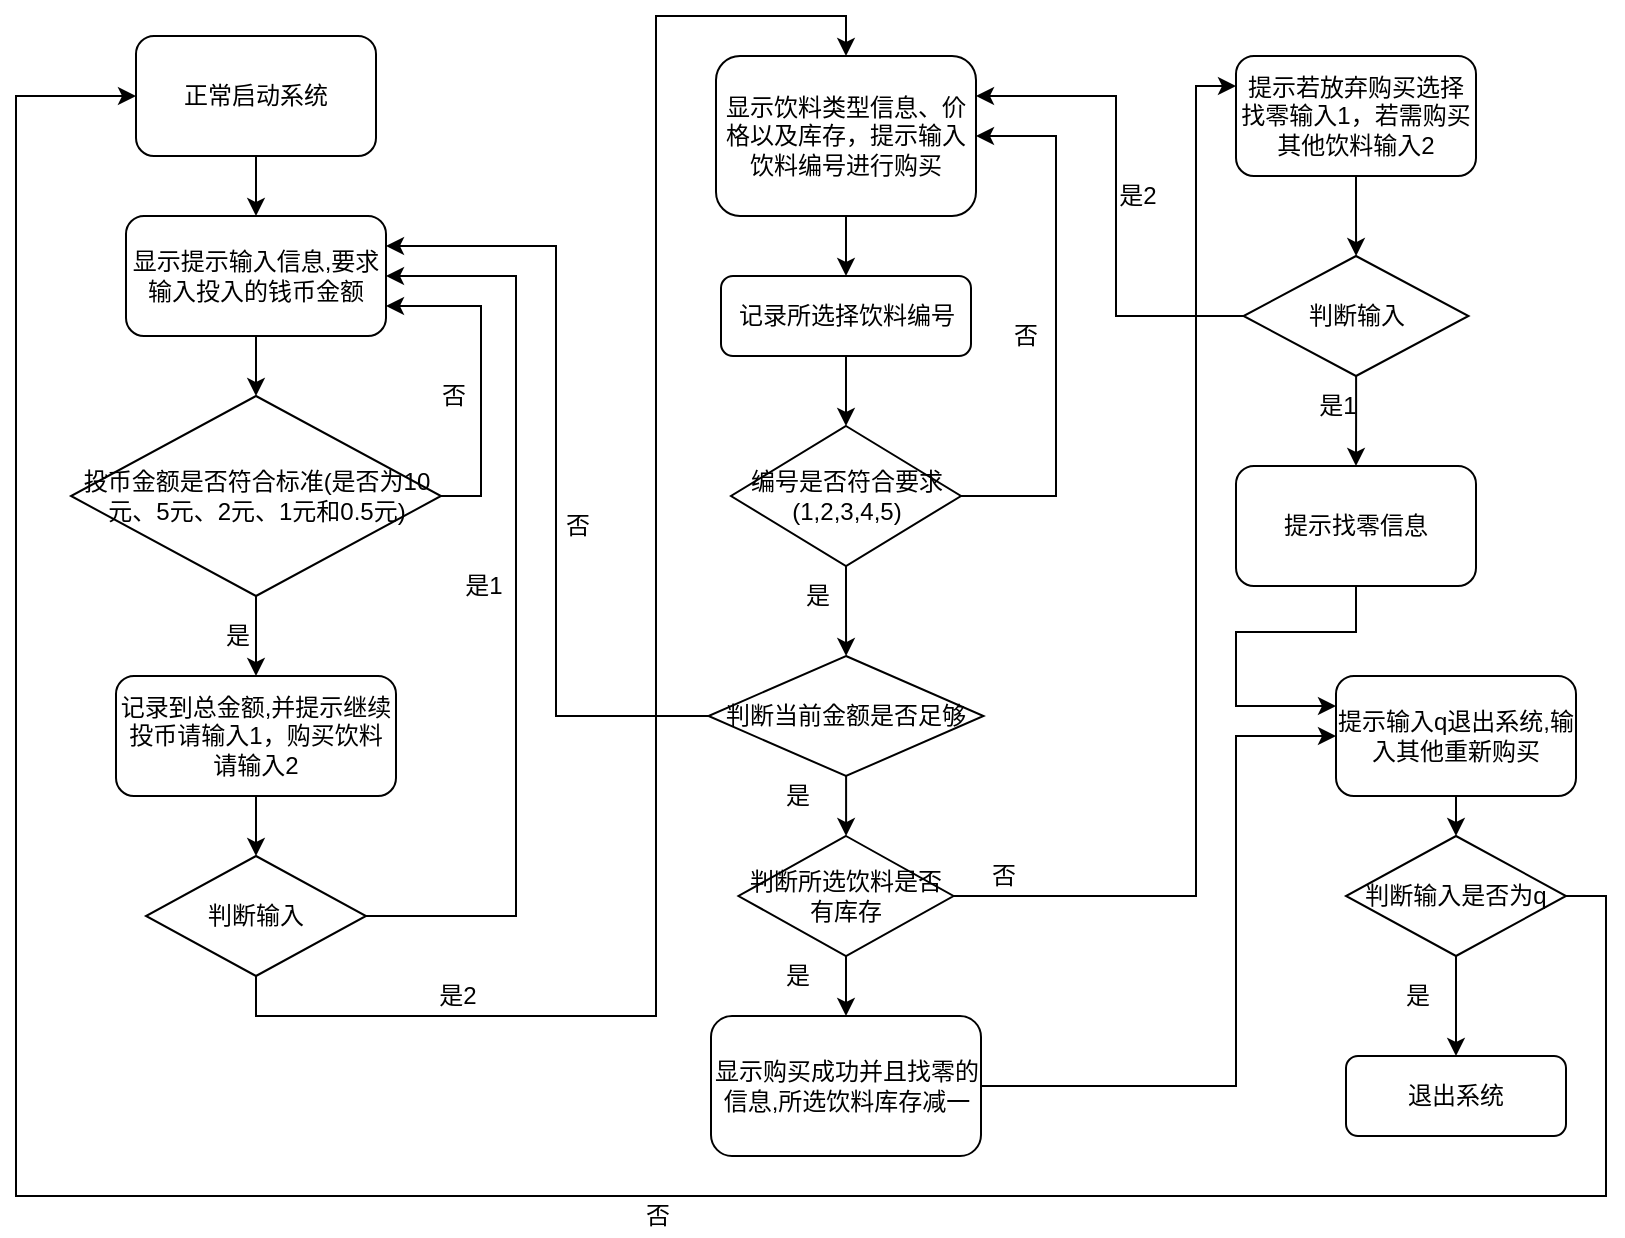 <mxfile version="17.4.5" type="github">
  <diagram id="FJGyW_m41Oil5FD7QTVI" name="Page-1">
    <mxGraphModel dx="1278" dy="491" grid="1" gridSize="10" guides="1" tooltips="1" connect="1" arrows="1" fold="1" page="1" pageScale="1" pageWidth="1169" pageHeight="1654" math="0" shadow="0">
      <root>
        <mxCell id="0" />
        <mxCell id="1" parent="0" />
        <mxCell id="zHj45qtNkuRzu1C0QYln-14" value="" style="edgeStyle=orthogonalEdgeStyle;rounded=0;orthogonalLoop=1;jettySize=auto;html=1;" edge="1" parent="1" source="zHj45qtNkuRzu1C0QYln-1" target="zHj45qtNkuRzu1C0QYln-2">
          <mxGeometry relative="1" as="geometry" />
        </mxCell>
        <mxCell id="zHj45qtNkuRzu1C0QYln-1" value="正常启动系统" style="rounded=1;whiteSpace=wrap;html=1;" vertex="1" parent="1">
          <mxGeometry x="70" y="30" width="120" height="60" as="geometry" />
        </mxCell>
        <mxCell id="zHj45qtNkuRzu1C0QYln-13" value="" style="edgeStyle=orthogonalEdgeStyle;rounded=0;orthogonalLoop=1;jettySize=auto;html=1;" edge="1" parent="1" source="zHj45qtNkuRzu1C0QYln-2" target="zHj45qtNkuRzu1C0QYln-5">
          <mxGeometry relative="1" as="geometry" />
        </mxCell>
        <mxCell id="zHj45qtNkuRzu1C0QYln-2" value="显示提示输入信息,要求输入投入的钱币金额" style="rounded=1;whiteSpace=wrap;html=1;" vertex="1" parent="1">
          <mxGeometry x="65" y="120" width="130" height="60" as="geometry" />
        </mxCell>
        <mxCell id="zHj45qtNkuRzu1C0QYln-8" style="edgeStyle=orthogonalEdgeStyle;rounded=0;orthogonalLoop=1;jettySize=auto;html=1;exitX=0.5;exitY=1;exitDx=0;exitDy=0;entryX=0.5;entryY=0;entryDx=0;entryDy=0;" edge="1" parent="1" source="zHj45qtNkuRzu1C0QYln-5" target="zHj45qtNkuRzu1C0QYln-6">
          <mxGeometry relative="1" as="geometry" />
        </mxCell>
        <mxCell id="zHj45qtNkuRzu1C0QYln-15" style="edgeStyle=orthogonalEdgeStyle;rounded=0;orthogonalLoop=1;jettySize=auto;html=1;exitX=1;exitY=0.5;exitDx=0;exitDy=0;entryX=1;entryY=0.75;entryDx=0;entryDy=0;" edge="1" parent="1" source="zHj45qtNkuRzu1C0QYln-5" target="zHj45qtNkuRzu1C0QYln-2">
          <mxGeometry relative="1" as="geometry" />
        </mxCell>
        <mxCell id="zHj45qtNkuRzu1C0QYln-5" value="投币金额是否符合标准(是否为10元、5元、2元、1元和0.5元)" style="rhombus;whiteSpace=wrap;html=1;" vertex="1" parent="1">
          <mxGeometry x="37.5" y="210" width="185" height="100" as="geometry" />
        </mxCell>
        <mxCell id="zHj45qtNkuRzu1C0QYln-11" value="" style="edgeStyle=orthogonalEdgeStyle;rounded=0;orthogonalLoop=1;jettySize=auto;html=1;" edge="1" parent="1" source="zHj45qtNkuRzu1C0QYln-6" target="zHj45qtNkuRzu1C0QYln-7">
          <mxGeometry relative="1" as="geometry" />
        </mxCell>
        <mxCell id="zHj45qtNkuRzu1C0QYln-6" value="记录到总金额,并提示继续投币请输入1，购买饮料请输入2" style="rounded=1;whiteSpace=wrap;html=1;" vertex="1" parent="1">
          <mxGeometry x="60" y="350" width="140" height="60" as="geometry" />
        </mxCell>
        <mxCell id="zHj45qtNkuRzu1C0QYln-18" style="edgeStyle=orthogonalEdgeStyle;rounded=0;orthogonalLoop=1;jettySize=auto;html=1;exitX=1;exitY=0.5;exitDx=0;exitDy=0;entryX=1;entryY=0.5;entryDx=0;entryDy=0;" edge="1" parent="1" source="zHj45qtNkuRzu1C0QYln-7" target="zHj45qtNkuRzu1C0QYln-2">
          <mxGeometry relative="1" as="geometry">
            <Array as="points">
              <mxPoint x="260" y="470" />
              <mxPoint x="260" y="150" />
            </Array>
          </mxGeometry>
        </mxCell>
        <mxCell id="zHj45qtNkuRzu1C0QYln-19" style="edgeStyle=orthogonalEdgeStyle;rounded=0;orthogonalLoop=1;jettySize=auto;html=1;exitX=0.5;exitY=1;exitDx=0;exitDy=0;entryX=0.5;entryY=0;entryDx=0;entryDy=0;" edge="1" parent="1" source="zHj45qtNkuRzu1C0QYln-7" target="zHj45qtNkuRzu1C0QYln-17">
          <mxGeometry relative="1" as="geometry">
            <Array as="points">
              <mxPoint x="130" y="520" />
              <mxPoint x="330" y="520" />
              <mxPoint x="330" y="20" />
              <mxPoint x="425" y="20" />
            </Array>
          </mxGeometry>
        </mxCell>
        <mxCell id="zHj45qtNkuRzu1C0QYln-7" value="判断输入" style="rhombus;whiteSpace=wrap;html=1;" vertex="1" parent="1">
          <mxGeometry x="75" y="440" width="110" height="60" as="geometry" />
        </mxCell>
        <mxCell id="zHj45qtNkuRzu1C0QYln-9" value="是" style="text;html=1;strokeColor=none;fillColor=none;align=center;verticalAlign=middle;whiteSpace=wrap;rounded=0;" vertex="1" parent="1">
          <mxGeometry x="100" y="320" width="42" height="20" as="geometry" />
        </mxCell>
        <mxCell id="zHj45qtNkuRzu1C0QYln-10" value="是1" style="text;html=1;strokeColor=none;fillColor=none;align=center;verticalAlign=middle;whiteSpace=wrap;rounded=0;" vertex="1" parent="1">
          <mxGeometry x="222.5" y="295" width="42" height="20" as="geometry" />
        </mxCell>
        <mxCell id="zHj45qtNkuRzu1C0QYln-16" value="否" style="text;html=1;strokeColor=none;fillColor=none;align=center;verticalAlign=middle;whiteSpace=wrap;rounded=0;" vertex="1" parent="1">
          <mxGeometry x="208" y="200" width="42" height="20" as="geometry" />
        </mxCell>
        <mxCell id="zHj45qtNkuRzu1C0QYln-23" value="" style="edgeStyle=orthogonalEdgeStyle;rounded=0;orthogonalLoop=1;jettySize=auto;html=1;" edge="1" parent="1" source="zHj45qtNkuRzu1C0QYln-17" target="zHj45qtNkuRzu1C0QYln-22">
          <mxGeometry relative="1" as="geometry" />
        </mxCell>
        <mxCell id="zHj45qtNkuRzu1C0QYln-17" value="显示饮料类型信息、价格以及库存，提示输入饮料编号进行购买" style="rounded=1;whiteSpace=wrap;html=1;" vertex="1" parent="1">
          <mxGeometry x="360" y="40" width="130" height="80" as="geometry" />
        </mxCell>
        <mxCell id="zHj45qtNkuRzu1C0QYln-20" value="是2" style="text;html=1;strokeColor=none;fillColor=none;align=center;verticalAlign=middle;whiteSpace=wrap;rounded=0;" vertex="1" parent="1">
          <mxGeometry x="210" y="500" width="42" height="20" as="geometry" />
        </mxCell>
        <mxCell id="zHj45qtNkuRzu1C0QYln-25" value="" style="edgeStyle=orthogonalEdgeStyle;rounded=0;orthogonalLoop=1;jettySize=auto;html=1;" edge="1" parent="1" source="zHj45qtNkuRzu1C0QYln-22" target="zHj45qtNkuRzu1C0QYln-24">
          <mxGeometry relative="1" as="geometry" />
        </mxCell>
        <mxCell id="zHj45qtNkuRzu1C0QYln-22" value="记录所选择饮料编号" style="rounded=1;whiteSpace=wrap;html=1;" vertex="1" parent="1">
          <mxGeometry x="362.5" y="150" width="125" height="40" as="geometry" />
        </mxCell>
        <mxCell id="zHj45qtNkuRzu1C0QYln-26" style="edgeStyle=orthogonalEdgeStyle;rounded=0;orthogonalLoop=1;jettySize=auto;html=1;exitX=1;exitY=0.5;exitDx=0;exitDy=0;entryX=1;entryY=0.5;entryDx=0;entryDy=0;" edge="1" parent="1" source="zHj45qtNkuRzu1C0QYln-24" target="zHj45qtNkuRzu1C0QYln-17">
          <mxGeometry relative="1" as="geometry">
            <Array as="points">
              <mxPoint x="530" y="260" />
              <mxPoint x="530" y="80" />
            </Array>
          </mxGeometry>
        </mxCell>
        <mxCell id="zHj45qtNkuRzu1C0QYln-29" value="" style="edgeStyle=orthogonalEdgeStyle;rounded=0;orthogonalLoop=1;jettySize=auto;html=1;" edge="1" parent="1" source="zHj45qtNkuRzu1C0QYln-24" target="zHj45qtNkuRzu1C0QYln-28">
          <mxGeometry relative="1" as="geometry" />
        </mxCell>
        <mxCell id="zHj45qtNkuRzu1C0QYln-24" value="编号是否符合要求(1,2,3,4,5)" style="rhombus;whiteSpace=wrap;html=1;" vertex="1" parent="1">
          <mxGeometry x="367.5" y="225" width="115" height="70" as="geometry" />
        </mxCell>
        <mxCell id="zHj45qtNkuRzu1C0QYln-27" value="否" style="text;html=1;strokeColor=none;fillColor=none;align=center;verticalAlign=middle;whiteSpace=wrap;rounded=0;" vertex="1" parent="1">
          <mxGeometry x="493.75" y="170" width="42" height="20" as="geometry" />
        </mxCell>
        <mxCell id="zHj45qtNkuRzu1C0QYln-32" value="" style="edgeStyle=orthogonalEdgeStyle;rounded=0;orthogonalLoop=1;jettySize=auto;html=1;" edge="1" parent="1" source="zHj45qtNkuRzu1C0QYln-28" target="zHj45qtNkuRzu1C0QYln-31">
          <mxGeometry relative="1" as="geometry" />
        </mxCell>
        <mxCell id="zHj45qtNkuRzu1C0QYln-43" style="edgeStyle=orthogonalEdgeStyle;rounded=0;orthogonalLoop=1;jettySize=auto;html=1;exitX=0;exitY=0.5;exitDx=0;exitDy=0;entryX=1;entryY=0.25;entryDx=0;entryDy=0;" edge="1" parent="1" source="zHj45qtNkuRzu1C0QYln-28" target="zHj45qtNkuRzu1C0QYln-2">
          <mxGeometry relative="1" as="geometry">
            <Array as="points">
              <mxPoint x="280" y="370" />
              <mxPoint x="280" y="135" />
            </Array>
          </mxGeometry>
        </mxCell>
        <mxCell id="zHj45qtNkuRzu1C0QYln-28" value="判断当前金额是否足够" style="rhombus;whiteSpace=wrap;html=1;" vertex="1" parent="1">
          <mxGeometry x="356.25" y="340" width="137.5" height="60" as="geometry" />
        </mxCell>
        <mxCell id="zHj45qtNkuRzu1C0QYln-30" value="是" style="text;html=1;strokeColor=none;fillColor=none;align=center;verticalAlign=middle;whiteSpace=wrap;rounded=0;" vertex="1" parent="1">
          <mxGeometry x="390" y="300" width="42" height="20" as="geometry" />
        </mxCell>
        <mxCell id="zHj45qtNkuRzu1C0QYln-35" style="edgeStyle=orthogonalEdgeStyle;rounded=0;orthogonalLoop=1;jettySize=auto;html=1;exitX=0.5;exitY=1;exitDx=0;exitDy=0;entryX=0.5;entryY=0;entryDx=0;entryDy=0;" edge="1" parent="1" source="zHj45qtNkuRzu1C0QYln-31" target="zHj45qtNkuRzu1C0QYln-34">
          <mxGeometry relative="1" as="geometry" />
        </mxCell>
        <mxCell id="zHj45qtNkuRzu1C0QYln-45" style="edgeStyle=orthogonalEdgeStyle;rounded=0;orthogonalLoop=1;jettySize=auto;html=1;exitX=1;exitY=0.5;exitDx=0;exitDy=0;entryX=0;entryY=0.25;entryDx=0;entryDy=0;" edge="1" parent="1" source="zHj45qtNkuRzu1C0QYln-31" target="zHj45qtNkuRzu1C0QYln-42">
          <mxGeometry relative="1" as="geometry">
            <Array as="points">
              <mxPoint x="600" y="460" />
              <mxPoint x="600" y="55" />
            </Array>
          </mxGeometry>
        </mxCell>
        <mxCell id="zHj45qtNkuRzu1C0QYln-31" value="判断所选饮料是否有库存" style="rhombus;whiteSpace=wrap;html=1;" vertex="1" parent="1">
          <mxGeometry x="371.25" y="430" width="107.5" height="60" as="geometry" />
        </mxCell>
        <mxCell id="zHj45qtNkuRzu1C0QYln-33" value="是" style="text;html=1;strokeColor=none;fillColor=none;align=center;verticalAlign=middle;whiteSpace=wrap;rounded=0;" vertex="1" parent="1">
          <mxGeometry x="380" y="400" width="42" height="20" as="geometry" />
        </mxCell>
        <mxCell id="zHj45qtNkuRzu1C0QYln-60" style="edgeStyle=orthogonalEdgeStyle;rounded=0;orthogonalLoop=1;jettySize=auto;html=1;exitX=1;exitY=0.5;exitDx=0;exitDy=0;entryX=0;entryY=0.5;entryDx=0;entryDy=0;" edge="1" parent="1" source="zHj45qtNkuRzu1C0QYln-34" target="zHj45qtNkuRzu1C0QYln-56">
          <mxGeometry relative="1" as="geometry">
            <Array as="points">
              <mxPoint x="620" y="555" />
              <mxPoint x="620" y="380" />
            </Array>
          </mxGeometry>
        </mxCell>
        <mxCell id="zHj45qtNkuRzu1C0QYln-34" value="显示购买成功并且找零的信息,所选饮料库存减一" style="rounded=1;whiteSpace=wrap;html=1;" vertex="1" parent="1">
          <mxGeometry x="357.5" y="520" width="135" height="70" as="geometry" />
        </mxCell>
        <mxCell id="zHj45qtNkuRzu1C0QYln-36" value="是" style="text;html=1;strokeColor=none;fillColor=none;align=center;verticalAlign=middle;whiteSpace=wrap;rounded=0;" vertex="1" parent="1">
          <mxGeometry x="380" y="490" width="42" height="20" as="geometry" />
        </mxCell>
        <mxCell id="zHj45qtNkuRzu1C0QYln-38" value="否" style="text;html=1;strokeColor=none;fillColor=none;align=center;verticalAlign=middle;whiteSpace=wrap;rounded=0;" vertex="1" parent="1">
          <mxGeometry x="270" y="265" width="42" height="20" as="geometry" />
        </mxCell>
        <mxCell id="zHj45qtNkuRzu1C0QYln-47" value="" style="edgeStyle=orthogonalEdgeStyle;rounded=0;orthogonalLoop=1;jettySize=auto;html=1;" edge="1" parent="1" source="zHj45qtNkuRzu1C0QYln-42" target="zHj45qtNkuRzu1C0QYln-46">
          <mxGeometry relative="1" as="geometry" />
        </mxCell>
        <mxCell id="zHj45qtNkuRzu1C0QYln-42" value="提示若放弃购买选择找零输入1，若需购买其他饮料输入2" style="rounded=1;whiteSpace=wrap;html=1;" vertex="1" parent="1">
          <mxGeometry x="620" y="40" width="120" height="60" as="geometry" />
        </mxCell>
        <mxCell id="zHj45qtNkuRzu1C0QYln-48" style="edgeStyle=orthogonalEdgeStyle;rounded=0;orthogonalLoop=1;jettySize=auto;html=1;exitX=0;exitY=0.5;exitDx=0;exitDy=0;entryX=1;entryY=0.25;entryDx=0;entryDy=0;" edge="1" parent="1" source="zHj45qtNkuRzu1C0QYln-46" target="zHj45qtNkuRzu1C0QYln-17">
          <mxGeometry relative="1" as="geometry">
            <Array as="points">
              <mxPoint x="560" y="170" />
              <mxPoint x="560" y="60" />
            </Array>
          </mxGeometry>
        </mxCell>
        <mxCell id="zHj45qtNkuRzu1C0QYln-51" value="" style="edgeStyle=orthogonalEdgeStyle;rounded=0;orthogonalLoop=1;jettySize=auto;html=1;" edge="1" parent="1" source="zHj45qtNkuRzu1C0QYln-46" target="zHj45qtNkuRzu1C0QYln-50">
          <mxGeometry relative="1" as="geometry" />
        </mxCell>
        <mxCell id="zHj45qtNkuRzu1C0QYln-46" value="判断输入" style="rhombus;whiteSpace=wrap;html=1;" vertex="1" parent="1">
          <mxGeometry x="623.75" y="140" width="112.5" height="60" as="geometry" />
        </mxCell>
        <mxCell id="zHj45qtNkuRzu1C0QYln-49" value="是2" style="text;html=1;strokeColor=none;fillColor=none;align=center;verticalAlign=middle;whiteSpace=wrap;rounded=0;" vertex="1" parent="1">
          <mxGeometry x="550" y="100" width="42" height="20" as="geometry" />
        </mxCell>
        <mxCell id="zHj45qtNkuRzu1C0QYln-59" style="edgeStyle=orthogonalEdgeStyle;rounded=0;orthogonalLoop=1;jettySize=auto;html=1;exitX=0.5;exitY=1;exitDx=0;exitDy=0;entryX=0;entryY=0.25;entryDx=0;entryDy=0;" edge="1" parent="1" source="zHj45qtNkuRzu1C0QYln-50" target="zHj45qtNkuRzu1C0QYln-56">
          <mxGeometry relative="1" as="geometry">
            <Array as="points">
              <mxPoint x="680" y="328" />
              <mxPoint x="620" y="328" />
              <mxPoint x="620" y="365" />
            </Array>
          </mxGeometry>
        </mxCell>
        <mxCell id="zHj45qtNkuRzu1C0QYln-50" value="提示找零信息" style="rounded=1;whiteSpace=wrap;html=1;" vertex="1" parent="1">
          <mxGeometry x="620" y="245" width="120" height="60" as="geometry" />
        </mxCell>
        <mxCell id="zHj45qtNkuRzu1C0QYln-52" value="是1" style="text;html=1;strokeColor=none;fillColor=none;align=center;verticalAlign=middle;whiteSpace=wrap;rounded=0;" vertex="1" parent="1">
          <mxGeometry x="650" y="205" width="42" height="20" as="geometry" />
        </mxCell>
        <mxCell id="zHj45qtNkuRzu1C0QYln-55" value="否" style="text;html=1;strokeColor=none;fillColor=none;align=center;verticalAlign=middle;whiteSpace=wrap;rounded=0;" vertex="1" parent="1">
          <mxGeometry x="482.5" y="440" width="42" height="20" as="geometry" />
        </mxCell>
        <mxCell id="zHj45qtNkuRzu1C0QYln-65" style="edgeStyle=orthogonalEdgeStyle;rounded=0;orthogonalLoop=1;jettySize=auto;html=1;exitX=0.5;exitY=1;exitDx=0;exitDy=0;entryX=0.5;entryY=0;entryDx=0;entryDy=0;" edge="1" parent="1" source="zHj45qtNkuRzu1C0QYln-56" target="zHj45qtNkuRzu1C0QYln-61">
          <mxGeometry relative="1" as="geometry" />
        </mxCell>
        <mxCell id="zHj45qtNkuRzu1C0QYln-56" value="提示输入q退出系统,输入其他重新购买" style="rounded=1;whiteSpace=wrap;html=1;" vertex="1" parent="1">
          <mxGeometry x="670" y="350" width="120" height="60" as="geometry" />
        </mxCell>
        <mxCell id="zHj45qtNkuRzu1C0QYln-63" value="" style="edgeStyle=orthogonalEdgeStyle;rounded=0;orthogonalLoop=1;jettySize=auto;html=1;" edge="1" parent="1" source="zHj45qtNkuRzu1C0QYln-61" target="zHj45qtNkuRzu1C0QYln-62">
          <mxGeometry relative="1" as="geometry" />
        </mxCell>
        <mxCell id="zHj45qtNkuRzu1C0QYln-68" style="edgeStyle=orthogonalEdgeStyle;rounded=0;orthogonalLoop=1;jettySize=auto;html=1;exitX=1;exitY=0.5;exitDx=0;exitDy=0;entryX=0;entryY=0.5;entryDx=0;entryDy=0;" edge="1" parent="1" source="zHj45qtNkuRzu1C0QYln-61" target="zHj45qtNkuRzu1C0QYln-1">
          <mxGeometry relative="1" as="geometry">
            <mxPoint x="20" y="720" as="targetPoint" />
            <Array as="points">
              <mxPoint x="805" y="460" />
              <mxPoint x="805" y="610" />
              <mxPoint x="10" y="610" />
              <mxPoint x="10" y="60" />
            </Array>
          </mxGeometry>
        </mxCell>
        <mxCell id="zHj45qtNkuRzu1C0QYln-61" value="判断输入是否为q" style="rhombus;whiteSpace=wrap;html=1;" vertex="1" parent="1">
          <mxGeometry x="675" y="430" width="110" height="60" as="geometry" />
        </mxCell>
        <mxCell id="zHj45qtNkuRzu1C0QYln-62" value="退出系统" style="rounded=1;whiteSpace=wrap;html=1;" vertex="1" parent="1">
          <mxGeometry x="675" y="540" width="110" height="40" as="geometry" />
        </mxCell>
        <mxCell id="zHj45qtNkuRzu1C0QYln-66" value="否" style="text;html=1;strokeColor=none;fillColor=none;align=center;verticalAlign=middle;whiteSpace=wrap;rounded=0;" vertex="1" parent="1">
          <mxGeometry x="310" y="610" width="42" height="20" as="geometry" />
        </mxCell>
        <mxCell id="zHj45qtNkuRzu1C0QYln-67" value="是" style="text;html=1;strokeColor=none;fillColor=none;align=center;verticalAlign=middle;whiteSpace=wrap;rounded=0;" vertex="1" parent="1">
          <mxGeometry x="690" y="500" width="42" height="20" as="geometry" />
        </mxCell>
      </root>
    </mxGraphModel>
  </diagram>
</mxfile>
